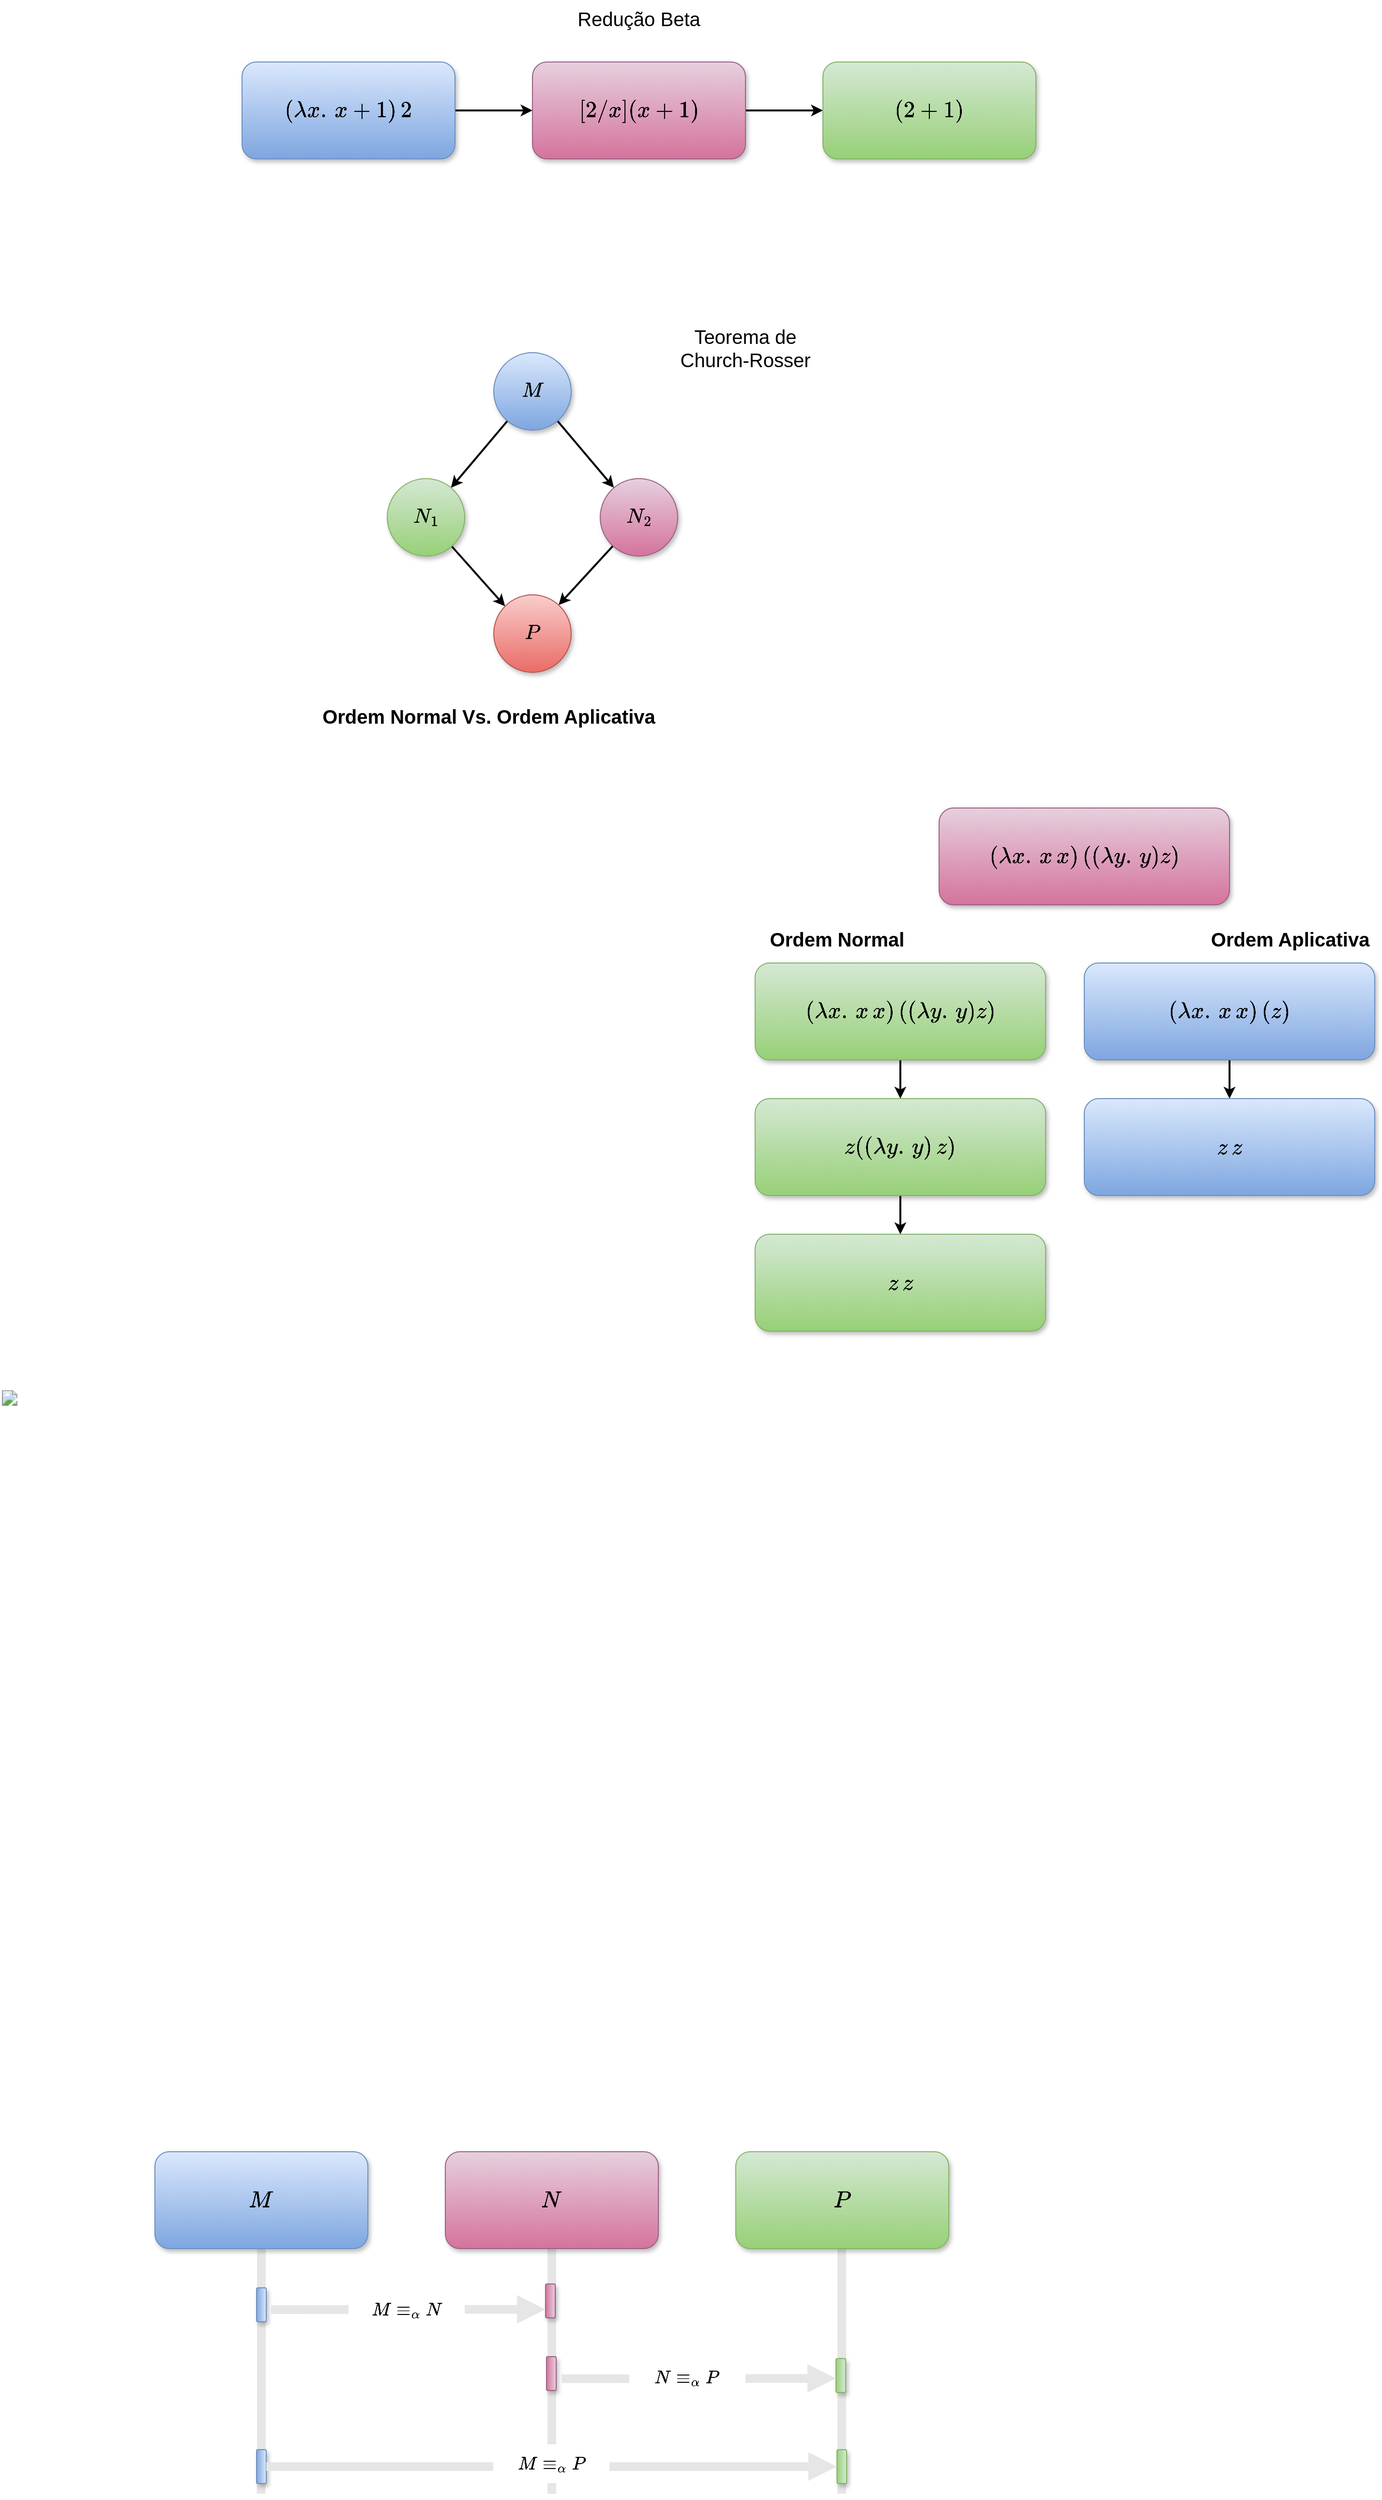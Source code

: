 <mxfile version="20.7.4" type="device"><diagram id="qgiNqNdzXcfMqAi6pYOr" name="Página-1"><mxGraphModel dx="1652" dy="1005" grid="1" gridSize="10" guides="1" tooltips="1" connect="1" arrows="1" fold="1" page="1" pageScale="1" pageWidth="4681" pageHeight="3300" math="1" shadow="0"><root><mxCell id="0"/><mxCell id="1" parent="0"/><mxCell id="WUv4wEgesSpQ-Bh_16tJ-5" style="rounded=0;orthogonalLoop=1;jettySize=auto;html=1;strokeWidth=2;" parent="1" source="WUv4wEgesSpQ-Bh_16tJ-1" target="WUv4wEgesSpQ-Bh_16tJ-3" edge="1"><mxGeometry relative="1" as="geometry"/></mxCell><mxCell id="WUv4wEgesSpQ-Bh_16tJ-6" style="edgeStyle=none;rounded=0;orthogonalLoop=1;jettySize=auto;html=1;strokeWidth=2;" parent="1" source="WUv4wEgesSpQ-Bh_16tJ-1" target="WUv4wEgesSpQ-Bh_16tJ-2" edge="1"><mxGeometry relative="1" as="geometry"/></mxCell><mxCell id="WUv4wEgesSpQ-Bh_16tJ-1" value="$$M$$" style="ellipse;whiteSpace=wrap;html=1;aspect=fixed;fontSize=18;shadow=1;fillColor=#dae8fc;gradientColor=#7ea6e0;strokeColor=#6c8ebf;" parent="1" vertex="1"><mxGeometry x="550" y="430" width="80" height="80" as="geometry"/></mxCell><mxCell id="WUv4wEgesSpQ-Bh_16tJ-7" style="edgeStyle=none;rounded=0;orthogonalLoop=1;jettySize=auto;html=1;entryX=0;entryY=0;entryDx=0;entryDy=0;strokeWidth=2;" parent="1" source="WUv4wEgesSpQ-Bh_16tJ-2" target="WUv4wEgesSpQ-Bh_16tJ-4" edge="1"><mxGeometry relative="1" as="geometry"/></mxCell><mxCell id="WUv4wEgesSpQ-Bh_16tJ-2" value="$$N_1$$" style="ellipse;whiteSpace=wrap;html=1;aspect=fixed;fontSize=18;shadow=1;fillColor=#d5e8d4;gradientColor=#97d077;strokeColor=#82b366;" parent="1" vertex="1"><mxGeometry x="440" y="560" width="80" height="80" as="geometry"/></mxCell><mxCell id="WUv4wEgesSpQ-Bh_16tJ-8" style="edgeStyle=none;rounded=0;orthogonalLoop=1;jettySize=auto;html=1;strokeWidth=2;" parent="1" source="WUv4wEgesSpQ-Bh_16tJ-3" target="WUv4wEgesSpQ-Bh_16tJ-4" edge="1"><mxGeometry relative="1" as="geometry"/></mxCell><mxCell id="WUv4wEgesSpQ-Bh_16tJ-3" value="$$N_2$$" style="ellipse;whiteSpace=wrap;html=1;aspect=fixed;fontSize=18;shadow=1;fillColor=#e6d0de;gradientColor=#d5739d;strokeColor=#996185;" parent="1" vertex="1"><mxGeometry x="660" y="560" width="80" height="80" as="geometry"/></mxCell><mxCell id="WUv4wEgesSpQ-Bh_16tJ-4" value="$$P$$" style="ellipse;whiteSpace=wrap;html=1;aspect=fixed;fontSize=18;shadow=1;fillColor=#f8cecc;gradientColor=#ea6b66;strokeColor=#b85450;" parent="1" vertex="1"><mxGeometry x="550" y="680" width="80" height="80" as="geometry"/></mxCell><mxCell id="WUv4wEgesSpQ-Bh_16tJ-12" style="edgeStyle=none;rounded=0;orthogonalLoop=1;jettySize=auto;html=1;strokeWidth=2;fontSize=20;" parent="1" source="WUv4wEgesSpQ-Bh_16tJ-9" target="WUv4wEgesSpQ-Bh_16tJ-10" edge="1"><mxGeometry relative="1" as="geometry"/></mxCell><mxCell id="WUv4wEgesSpQ-Bh_16tJ-9" value="$$(\lambda x. \, x+1)\,2$$" style="rounded=1;whiteSpace=wrap;html=1;shadow=1;fontSize=20;fillColor=#dae8fc;gradientColor=#7ea6e0;strokeColor=#6c8ebf;" parent="1" vertex="1"><mxGeometry x="290" y="130" width="220" height="100" as="geometry"/></mxCell><mxCell id="WUv4wEgesSpQ-Bh_16tJ-13" style="edgeStyle=none;rounded=0;orthogonalLoop=1;jettySize=auto;html=1;strokeWidth=2;fontSize=20;" parent="1" source="WUv4wEgesSpQ-Bh_16tJ-10" target="WUv4wEgesSpQ-Bh_16tJ-11" edge="1"><mxGeometry relative="1" as="geometry"/></mxCell><mxCell id="WUv4wEgesSpQ-Bh_16tJ-10" value="$$[2/x](x+1)$$" style="rounded=1;whiteSpace=wrap;html=1;shadow=1;fontSize=20;fillColor=#e6d0de;gradientColor=#d5739d;strokeColor=#996185;" parent="1" vertex="1"><mxGeometry x="590" y="130" width="220" height="100" as="geometry"/></mxCell><mxCell id="WUv4wEgesSpQ-Bh_16tJ-11" value="$$(2+1)$$" style="rounded=1;whiteSpace=wrap;html=1;shadow=1;fontSize=20;fillColor=#d5e8d4;gradientColor=#97d077;strokeColor=#82b366;" parent="1" vertex="1"><mxGeometry x="890" y="130" width="220" height="100" as="geometry"/></mxCell><mxCell id="WUv4wEgesSpQ-Bh_16tJ-14" value="Redução Beta" style="text;html=1;strokeColor=none;fillColor=none;align=center;verticalAlign=middle;whiteSpace=wrap;rounded=0;shadow=1;fontSize=20;" parent="1" vertex="1"><mxGeometry x="620" y="70" width="160" height="30" as="geometry"/></mxCell><mxCell id="WUv4wEgesSpQ-Bh_16tJ-15" value="Teorema de Church-Rosser" style="text;html=1;strokeColor=none;fillColor=none;align=center;verticalAlign=middle;whiteSpace=wrap;rounded=0;shadow=1;fontSize=20;" parent="1" vertex="1"><mxGeometry x="730" y="410" width="160" height="30" as="geometry"/></mxCell><mxCell id="WUv4wEgesSpQ-Bh_16tJ-16" value="Ordem Normal Vs. Ordem Aplicativa" style="text;html=1;strokeColor=none;fillColor=none;align=center;verticalAlign=middle;whiteSpace=wrap;rounded=0;shadow=1;fontSize=20;fontStyle=1" parent="1" vertex="1"><mxGeometry x="250" y="790" width="590" height="30" as="geometry"/></mxCell><mxCell id="WUv4wEgesSpQ-Bh_16tJ-18" value="$$(\lambda x.\, x \, x)\, ((\lambda y. \, y) z)$$" style="rounded=1;whiteSpace=wrap;html=1;shadow=1;fontSize=20;fillColor=#e6d0de;gradientColor=#d5739d;strokeColor=#996185;" parent="1" vertex="1"><mxGeometry x="1010" y="900" width="300" height="100" as="geometry"/></mxCell><mxCell id="WUv4wEgesSpQ-Bh_16tJ-22" style="edgeStyle=none;rounded=0;orthogonalLoop=1;jettySize=auto;html=1;entryX=0.5;entryY=0;entryDx=0;entryDy=0;strokeWidth=2;fontSize=20;" parent="1" source="WUv4wEgesSpQ-Bh_16tJ-19" target="WUv4wEgesSpQ-Bh_16tJ-20" edge="1"><mxGeometry relative="1" as="geometry"/></mxCell><mxCell id="WUv4wEgesSpQ-Bh_16tJ-19" value="$$(\lambda x.\, x \, x)\, ((\lambda y. \, y) z)$$" style="rounded=1;whiteSpace=wrap;html=1;shadow=1;fontSize=20;fillColor=#d5e8d4;gradientColor=#97d077;strokeColor=#82b366;" parent="1" vertex="1"><mxGeometry x="820" y="1060" width="300" height="100" as="geometry"/></mxCell><mxCell id="WUv4wEgesSpQ-Bh_16tJ-23" style="edgeStyle=none;rounded=0;orthogonalLoop=1;jettySize=auto;html=1;entryX=0.5;entryY=0;entryDx=0;entryDy=0;strokeWidth=2;fontSize=20;" parent="1" source="WUv4wEgesSpQ-Bh_16tJ-20" target="WUv4wEgesSpQ-Bh_16tJ-21" edge="1"><mxGeometry relative="1" as="geometry"/></mxCell><mxCell id="WUv4wEgesSpQ-Bh_16tJ-20" value="$$z((\lambda y. \, y)\, z)$$" style="rounded=1;whiteSpace=wrap;html=1;shadow=1;fontSize=20;fillColor=#d5e8d4;gradientColor=#97d077;strokeColor=#82b366;" parent="1" vertex="1"><mxGeometry x="820" y="1200" width="300" height="100" as="geometry"/></mxCell><mxCell id="WUv4wEgesSpQ-Bh_16tJ-21" value="$$z\, z$$" style="rounded=1;whiteSpace=wrap;html=1;shadow=1;fontSize=20;fillColor=#d5e8d4;gradientColor=#97d077;strokeColor=#82b366;" parent="1" vertex="1"><mxGeometry x="820" y="1340" width="300" height="100" as="geometry"/></mxCell><mxCell id="WUv4wEgesSpQ-Bh_16tJ-24" style="edgeStyle=none;rounded=0;orthogonalLoop=1;jettySize=auto;html=1;entryX=0.5;entryY=0;entryDx=0;entryDy=0;strokeWidth=2;fontSize=20;fillColor=#dae8fc;gradientColor=#7ea6e0;strokeColor=#030405;" parent="1" source="WUv4wEgesSpQ-Bh_16tJ-25" target="WUv4wEgesSpQ-Bh_16tJ-26" edge="1"><mxGeometry relative="1" as="geometry"/></mxCell><mxCell id="WUv4wEgesSpQ-Bh_16tJ-25" value="$$(\lambda x.\, x \, x)\, (z)$$" style="rounded=1;whiteSpace=wrap;html=1;shadow=1;fontSize=20;fillColor=#dae8fc;gradientColor=#7ea6e0;strokeColor=#6c8ebf;" parent="1" vertex="1"><mxGeometry x="1160" y="1060" width="300" height="100" as="geometry"/></mxCell><mxCell id="WUv4wEgesSpQ-Bh_16tJ-26" value="$$z \, z$$" style="rounded=1;whiteSpace=wrap;html=1;shadow=1;fontSize=20;fillColor=#dae8fc;gradientColor=#7ea6e0;strokeColor=#6c8ebf;" parent="1" vertex="1"><mxGeometry x="1160" y="1200" width="300" height="100" as="geometry"/></mxCell><mxCell id="WUv4wEgesSpQ-Bh_16tJ-27" value="Ordem Normal&amp;nbsp; &amp;nbsp; &amp;nbsp; &amp;nbsp; &amp;nbsp; &amp;nbsp; &amp;nbsp; &amp;nbsp; &amp;nbsp; &amp;nbsp; &amp;nbsp; &amp;nbsp; &amp;nbsp; &amp;nbsp; &amp;nbsp; &amp;nbsp; &amp;nbsp; &amp;nbsp; &amp;nbsp; &amp;nbsp; &amp;nbsp; &amp;nbsp; &amp;nbsp; &amp;nbsp; &amp;nbsp; &amp;nbsp; &amp;nbsp; &amp;nbsp; &amp;nbsp;Ordem Aplicativa" style="text;html=1;strokeColor=none;fillColor=none;align=center;verticalAlign=middle;whiteSpace=wrap;rounded=0;shadow=1;fontSize=20;fontStyle=1" parent="1" vertex="1"><mxGeometry x="830" y="1020" width="630" height="30" as="geometry"/></mxCell><mxCell id="y30F5nTBd7sblWTSjkQC-2" value="&lt;span data-whi-clipboard=&quot;{:objects [{:deleted nil, :workspace-id #uuid &amp;quot;e6118b73-4652-4680-ac1e-b0a2a55b46c0&amp;quot;, :owned? true, :item-id #uuid &amp;quot;79715926-cc3c-4239-9769-360f66457bc6&amp;quot;, :created #inst &amp;quot;2024-10-21T01:47:36.062-00:00&amp;quot;, :stag 1, :item-type :object, :parent-id #uuid &amp;quot;50a41fed-fd1c-4ef1-baef-6a00907d129f&amp;quot;, :access :readwrite, :data {:text-rect {:x -263, :y -150, :width 14, :height 24}, :v 53, :content {#uuid &amp;quot;6a0c322c-70ac-499c-9e41-40d514aa2ab7&amp;quot; {:tag :p, :idx &amp;quot;12&amp;quot;, :content [&amp;quot;M&amp;quot;]}}, :object-type :sd-actor, :stem-height 326, :shadow-gfx [:rect {:x -352, :y -163, :width 192, :height 50, :rx 8, :ry 8, :fill &amp;quot;#FFFFFF&amp;quot;, :filter &amp;quot;url(#fill-shadow)&amp;quot;}], :style {:deco :fill, :color :dark-purple}, :hitboxes nil, :gfx [:g [:g [:line {:x1 -256, :y1 -113, :x2 -256, :y2 162, :stroke &amp;quot;#C3CFD9&amp;quot;, :stroke-linecap :round, :stroke-width 4}] [:g {:fill &amp;quot;#730FC3&amp;quot;} ([:rect {:x -259, :y -65, :width 6, :height 24, :rx 1, :ry 1}] [:rect {:x -259, :y 79, :width 6, :height 24, :rx 1, :ry 1}]) [:rect {:x -352, :y -163, :width 192, :height 50, :rx 8, :ry 8, :fill &amp;quot;#730FC3&amp;quot;}]] nil] [:g.content [:g [:g [:g [:g nil [:g nil] [:text {:fill &amp;quot;#FFFFFF&amp;quot;, :hover-props {}} [:tspan {:x -262.795, :y -131.5, :font-family &amp;quot;DIN Next, system-ui, sans-serif&amp;quot;, :font-size 18, :font-style :normal, :font-weight :normal} &amp;quot;M&amp;quot;]]]]]]]], :order [6796152], :rect {:x -352, :y -163, :width 192, :height 50}, :ref-item-deps nil}} {:deleted nil, :workspace-id #uuid &amp;quot;e6118b73-4652-4680-ac1e-b0a2a55b46c0&amp;quot;, :owned? true, :item-id #uuid &amp;quot;e8da7916-946b-4cab-92d2-95e042471bc6&amp;quot;, :created #inst &amp;quot;2024-10-21T01:47:36.075-00:00&amp;quot;, :stag 2, :item-type :object, :parent-id #uuid &amp;quot;50a41fed-fd1c-4ef1-baef-6a00907d129f&amp;quot;, :access :readwrite, :data {:text-rect {:x -6, :y -150, :width 12, :height 24}, :v 53, :content {#uuid &amp;quot;eff7275d-1466-4590-af89-e67484618178&amp;quot; {:tag :p, :idx &amp;quot;12&amp;quot;, :content [&amp;quot;N&amp;quot;]}}, :object-type :sd-actor, :stem-height 326, :shadow-gfx [:rect {:x -96, :y -163, :width 192, :height 50, :rx 8, :ry 8, :fill &amp;quot;#FFFFFF&amp;quot;, :filter &amp;quot;url(#fill-shadow)&amp;quot;}], :style {:deco :fill, :color :blue}, :hitboxes nil, :gfx [:g [:g [:line {:x1 0, :y1 -113, :x2 0, :y2 162, :stroke &amp;quot;#C3CFD9&amp;quot;, :stroke-linecap :round, :stroke-width 4}] [:g {:fill &amp;quot;#2C88D9&amp;quot;} ([:rect {:x -3, :y -65, :width 6, :height 24, :rx 1, :ry 1}] [:rect {:x -3, :y 7, :width 6, :height 24, :rx 1, :ry 1}]) [:rect {:x -96, :y -163, :width 192, :height 50, :rx 8, :ry 8, :fill &amp;quot;#2C88D9&amp;quot;}]] nil] [:g.content [:g [:g [:g [:g nil [:g nil] [:text {:fill &amp;quot;#FFFFFF&amp;quot;, :hover-props {}} [:tspan {:x -5.886, :y -131.5, :font-family &amp;quot;DIN Next, system-ui, sans-serif&amp;quot;, :font-size 18, :font-style :normal, :font-weight :normal} &amp;quot;N&amp;quot;]]]]]]]], :order [6796153], :rect {:x -96, :y -163, :width 192, :height 50}, :ref-item-deps nil}} {:deleted nil, :workspace-id #uuid &amp;quot;e6118b73-4652-4680-ac1e-b0a2a55b46c0&amp;quot;, :owned? true, :item-id #uuid &amp;quot;3ebcb6e4-727c-42e2-9eee-69fb4b3e7ee8&amp;quot;, :created #inst &amp;quot;2024-10-21T01:47:36.081-00:00&amp;quot;, :stag 3, :item-type :object, :parent-id #uuid &amp;quot;50a41fed-fd1c-4ef1-baef-6a00907d129f&amp;quot;, :access :readwrite, :data {:text-rect {:x 250.5, :y -150, :width 11, :height 24}, :v 53, :content {#uuid &amp;quot;c74922b7-6aa4-4f72-9486-35da7b867d4d&amp;quot; {:tag :p, :idx &amp;quot;12&amp;quot;, :content [&amp;quot;P&amp;quot;]}}, :object-type :sd-actor, :stem-height 326, :shadow-gfx [:rect {:x 160, :y -163, :width 192, :height 50, :rx 8, :ry 8, :fill &amp;quot;#FFFFFF&amp;quot;, :filter &amp;quot;url(#fill-shadow)&amp;quot;}], :style {:deco :fill, :color :green}, :hitboxes nil, :gfx [:g [:g [:line {:x1 256, :y1 -113, :x2 256, :y2 162, :stroke &amp;quot;#C3CFD9&amp;quot;, :stroke-linecap :round, :stroke-width 4}] [:g {:fill &amp;quot;#1AAE9F&amp;quot;} ([:rect {:x 253, :y 7, :width 6, :height 24, :rx 1, :ry 1}] [:rect {:x 253, :y 79, :width 6, :height 24, :rx 1, :ry 1}]) [:rect {:x 160, :y -163, :width 192, :height 50, :rx 8, :ry 8, :fill &amp;quot;#1AAE9F&amp;quot;}]] nil] [:g.content [:g [:g [:g [:g nil [:g nil] [:text {:fill &amp;quot;#FFFFFF&amp;quot;, :hover-props {}} [:tspan {:x 250.672, :y -131.5, :font-family &amp;quot;DIN Next, system-ui, sans-serif&amp;quot;, :font-size 18, :font-style :normal, :font-weight :normal} &amp;quot;P&amp;quot;]]]]]]]], :order [6796154], :rect {:x 160, :y -163, :width 192, :height 50}, :ref-item-deps nil}} {:deleted nil, :workspace-id #uuid &amp;quot;e6118b73-4652-4680-ac1e-b0a2a55b46c0&amp;quot;, :owned? true, :item-id #uuid &amp;quot;bd338278-6455-4d4f-bde3-7f8fea46c1f8&amp;quot;, :created #inst &amp;quot;2024-10-21T01:47:36.088-00:00&amp;quot;, :stag 4, :item-type :object, :parent-id #uuid &amp;quot;50a41fed-fd1c-4ef1-baef-6a00907d129f&amp;quot;, :access :readwrite, :data {:text-anchor {:x 0, :y 91}, :path #paper &amp;quot;[\&amp;quot;CompoundPath\&amp;quot;,{\&amp;quot;applyMatrix\&amp;quot;:true,\&amp;quot;children\&amp;quot;:[[\&amp;quot;Path\&amp;quot;,{\&amp;quot;applyMatrix\&amp;quot;:true,\&amp;quot;segments\&amp;quot;:[[-248,91],[-45.5,91]]}],[\&amp;quot;Path\&amp;quot;,{\&amp;quot;applyMatrix\&amp;quot;:true,\&amp;quot;segments\&amp;quot;:[[-248,91],[-247,91]]}],[\&amp;quot;Path\&amp;quot;,{\&amp;quot;applyMatrix\&amp;quot;:true,\&amp;quot;segments\&amp;quot;:[[-247,91],[-45.5,91]]}],[\&amp;quot;Path\&amp;quot;,{\&amp;quot;applyMatrix\&amp;quot;:true,\&amp;quot;segments\&amp;quot;:[[45.5,91],[248,91]]}]]}]&amp;quot;, :text-rect {:x -33.5, :y 79, :width 67, :height 24}, :to-id #uuid &amp;quot;3ebcb6e4-727c-42e2-9eee-69fb4b3e7ee8&amp;quot;, :from-id #uuid &amp;quot;79715926-cc3c-4239-9769-360f66457bc6&amp;quot;, :v 53, :from-object-type :sd-actor, :to-rel {:rx 0.5, :dy 254, :a :x, :locked? true}, :content {#uuid &amp;quot;5173e64f-bbcd-464a-9ce3-0e45bd3c97c3&amp;quot; {:tag :p, :idx &amp;quot;12&amp;quot;, :content [&amp;quot;M ≡_α P&amp;quot;]}}, :from-rel {:rx 0.5, :dy 254, :a :x, :locked? true}, :object-type :connector, :points [], :shadow-gfx [:rect {:x -45.5, :y 71, :width 91, :height 40, :rx 3, :ry 3, :fill &amp;quot;#FFFFFF&amp;quot;, :filter &amp;quot;url(#white-fill-shadow)&amp;quot;}], :to-object-type :sd-actor, :to-endpoint :arrow, :style {:color :light-gray, :bg-deco :white}, :hitboxes nil, :to-pos {:x 248, :y 91}, :gfx [:g {} nil [:path {:d &amp;quot;M-247,91h201.5M45.5,91h198.5&amp;quot;, :fill :none, :clip-path nil, :stroke &amp;quot;#C3CFD9&amp;quot;, :stroke-linecap :round, :stroke-linejoin :round, :stroke-width 4}] nil [:polygon {:points &amp;quot;240.908,85.459 248,91 240.908,96.541&amp;quot;, :fill &amp;quot;#C3CFD9&amp;quot;, :stroke &amp;quot;#C3CFD9&amp;quot;, :stroke-width 2, :clip-path nil, :stroke-linecap :round, :stroke-linejoin :round}] [:rect {:x -45.5, :y 71, :width 91, :height 40, :rx 3, :ry 3, :fill &amp;quot;#FFFFFF&amp;quot;}] [:g.content [:g [:g [:g [:g nil [:g nil] [:text {:fill &amp;quot;#293845&amp;quot;, :hover-props {}} [:tspan {:x -33.405, :y 97.5, :font-family &amp;quot;DIN Next, system-ui, sans-serif&amp;quot;, :font-size 18, :font-style :normal, :font-weight :normal} &amp;quot;M ≡_α P&amp;quot;]]]]]]]], :baseline-path #paper &amp;quot;[\&amp;quot;Path\&amp;quot;,{\&amp;quot;applyMatrix\&amp;quot;:true,\&amp;quot;segments\&amp;quot;:[[-256,91],[256,91]]}]&amp;quot;, :order [6796155], :from-pos {:x -248, :y 91}, :connector-type :elbow, :cont-path #paper &amp;quot;[\&amp;quot;Path\&amp;quot;,{\&amp;quot;applyMatrix\&amp;quot;:true,\&amp;quot;segments\&amp;quot;:[[-248,91],[248,91]]}]&amp;quot;, :rect {:x -252, :y 75, :width 504, :height 32}, :edges [{:y 91, :offset 512}], :ref-item-deps nil}} {:deleted nil, :workspace-id #uuid &amp;quot;e6118b73-4652-4680-ac1e-b0a2a55b46c0&amp;quot;, :owned? true, :item-id #uuid &amp;quot;88ac1439-1c8d-4fe2-849e-b24d84f8ed52&amp;quot;, :created #inst &amp;quot;2024-10-21T01:47:36.098-00:00&amp;quot;, :stag 5, :item-type :object, :parent-id #uuid &amp;quot;50a41fed-fd1c-4ef1-baef-6a00907d129f&amp;quot;, :access :readwrite, :data {:text-anchor {:x 128, :y 19}, :path #paper &amp;quot;[\&amp;quot;CompoundPath\&amp;quot;,{\&amp;quot;applyMatrix\&amp;quot;:true,\&amp;quot;children\&amp;quot;:[[\&amp;quot;Path\&amp;quot;,{\&amp;quot;applyMatrix\&amp;quot;:true,\&amp;quot;segments\&amp;quot;:[[8,19],[83.5,19]]}],[\&amp;quot;Path\&amp;quot;,{\&amp;quot;applyMatrix\&amp;quot;:true,\&amp;quot;segments\&amp;quot;:[[8,19],[9,19]]}],[\&amp;quot;Path\&amp;quot;,{\&amp;quot;applyMatrix\&amp;quot;:true,\&amp;quot;segments\&amp;quot;:[[9,19],[83.5,19]]}],[\&amp;quot;Path\&amp;quot;,{\&amp;quot;applyMatrix\&amp;quot;:true,\&amp;quot;segments\&amp;quot;:[[172.5,19],[248,19]]}]]}]&amp;quot;, :text-rect {:x 95.5, :y 7, :width 65, :height 24}, :to-id #uuid &amp;quot;3ebcb6e4-727c-42e2-9eee-69fb4b3e7ee8&amp;quot;, :from-id #uuid &amp;quot;e8da7916-946b-4cab-92d2-95e042471bc6&amp;quot;, :v 53, :from-object-type :sd-actor, :to-rel {:rx 0.5, :dy 182, :a :x, :locked? true}, :content {#uuid &amp;quot;8c1ca7a8-0390-434a-931a-c7f0ff1c73e3&amp;quot; {:tag :p, :idx &amp;quot;12&amp;quot;, :content [&amp;quot;N ≡_α P&amp;quot;]}}, :from-rel {:rx 0.5, :dy 182, :a :x, :locked? true}, :object-type :connector, :points [], :shadow-gfx [:rect {:x 83.5, :y -1, :width 89, :height 40, :rx 3, :ry 3, :fill &amp;quot;#FFFFFF&amp;quot;, :filter &amp;quot;url(#white-fill-shadow)&amp;quot;}], :to-object-type :sd-actor, :to-endpoint :arrow, :style {:color :light-gray, :bg-deco :white}, :hitboxes nil, :to-pos {:x 248, :y 19}, :gfx [:g {} nil [:path {:d &amp;quot;M9,19h74.5M172.5,19h71.5&amp;quot;, :fill :none, :clip-path nil, :stroke &amp;quot;#C3CFD9&amp;quot;, :stroke-linecap :round, :stroke-linejoin :round, :stroke-width 4}] nil [:polygon {:points &amp;quot;240.908,13.459 248,19 240.908,24.541&amp;quot;, :fill &amp;quot;#C3CFD9&amp;quot;, :stroke &amp;quot;#C3CFD9&amp;quot;, :stroke-width 2, :clip-path nil, :stroke-linecap :round, :stroke-linejoin :round}] [:rect {:x 83.5, :y -1, :width 89, :height 40, :rx 3, :ry 3, :fill &amp;quot;#FFFFFF&amp;quot;}] [:g.content [:g [:g [:g [:g nil [:g nil] [:text {:fill &amp;quot;#293845&amp;quot;, :hover-props {}} [:tspan {:x 95.504, :y 25.5, :font-family &amp;quot;DIN Next, system-ui, sans-serif&amp;quot;, :font-size 18, :font-style :normal, :font-weight :normal} &amp;quot;N ≡_α P&amp;quot;]]]]]]]], :baseline-path #paper &amp;quot;[\&amp;quot;Path\&amp;quot;,{\&amp;quot;applyMatrix\&amp;quot;:true,\&amp;quot;segments\&amp;quot;:[[0,19],[256,19]]}]&amp;quot;, :order [6796156], :from-pos {:x 8, :y 19}, :connector-type :elbow, :cont-path #paper &amp;quot;[\&amp;quot;Path\&amp;quot;,{\&amp;quot;applyMatrix\&amp;quot;:true,\&amp;quot;segments\&amp;quot;:[[8,19],[248,19]]}]&amp;quot;, :rect {:x 4, :y 3, :width 248, :height 32}, :edges [{:y 19, :offset 256}], :ref-item-deps nil}} {:deleted nil, :workspace-id #uuid &amp;quot;e6118b73-4652-4680-ac1e-b0a2a55b46c0&amp;quot;, :owned? true, :item-id #uuid &amp;quot;9fe30774-c337-4335-a919-507f9278ba75&amp;quot;, :created #inst &amp;quot;2024-10-21T01:47:36.108-00:00&amp;quot;, :stag 6, :item-type :object, :parent-id #uuid &amp;quot;50a41fed-fd1c-4ef1-baef-6a00907d129f&amp;quot;, :access :readwrite, :data {:text-anchor {:x -128, :y -53}, :path #paper &amp;quot;[\&amp;quot;CompoundPath\&amp;quot;,{\&amp;quot;applyMatrix\&amp;quot;:true,\&amp;quot;children\&amp;quot;:[[\&amp;quot;Path\&amp;quot;,{\&amp;quot;applyMatrix\&amp;quot;:true,\&amp;quot;segments\&amp;quot;:[[-248,-53],[-174,-53]]}],[\&amp;quot;Path\&amp;quot;,{\&amp;quot;applyMatrix\&amp;quot;:true,\&amp;quot;segments\&amp;quot;:[[-248,-53],[-247,-53]]}],[\&amp;quot;Path\&amp;quot;,{\&amp;quot;applyMatrix\&amp;quot;:true,\&amp;quot;segments\&amp;quot;:[[-247,-53],[-174,-53]]}],[\&amp;quot;Path\&amp;quot;,{\&amp;quot;applyMatrix\&amp;quot;:true,\&amp;quot;segments\&amp;quot;:[[-82,-53],[-8,-53]]}]]}]&amp;quot;, :text-rect {:x -162, :y -65, :width 68, :height 24}, :to-id #uuid &amp;quot;e8da7916-946b-4cab-92d2-95e042471bc6&amp;quot;, :from-id #uuid &amp;quot;79715926-cc3c-4239-9769-360f66457bc6&amp;quot;, :v 53, :from-object-type :sd-actor, :to-rel {:rx 0.5, :dy 110, :a :x, :locked? true}, :content {#uuid &amp;quot;526b44a9-9a98-42fa-b2e4-39b857cd030c&amp;quot; {:tag :p, :idx &amp;quot;12&amp;quot;, :content [&amp;quot;M ≡_α N&amp;quot;]}}, :from-rel {:rx 0.5, :dy 110, :a :x, :locked? true}, :object-type :connector, :points [], :shadow-gfx [:rect {:x -174, :y -73, :width 92, :height 40, :rx 3, :ry 3, :fill &amp;quot;#FFFFFF&amp;quot;, :filter &amp;quot;url(#white-fill-shadow)&amp;quot;}], :to-object-type :sd-actor, :to-endpoint :arrow, :style {:color :light-gray, :bg-deco :white}, :hitboxes nil, :to-pos {:x -8, :y -53}, :gfx [:g {} nil [:path {:d &amp;quot;M-247,-53h73M-82,-53h70&amp;quot;, :fill :none, :clip-path nil, :stroke &amp;quot;#C3CFD9&amp;quot;, :stroke-linecap :round, :stroke-linejoin :round, :stroke-width 4}] nil [:polygon {:points &amp;quot;-15.092,-58.541 -8,-53 -15.092,-47.459&amp;quot;, :fill &amp;quot;#C3CFD9&amp;quot;, :stroke &amp;quot;#C3CFD9&amp;quot;, :stroke-width 2, :clip-path nil, :stroke-linecap :round, :stroke-linejoin :round}] [:rect {:x -174, :y -73, :width 92, :height 40, :rx 3, :ry 3, :fill &amp;quot;#FFFFFF&amp;quot;}] [:g.content [:g [:g [:g [:g nil [:g nil] [:text {:fill &amp;quot;#293845&amp;quot;, :hover-props {}} [:tspan {:x -161.963, :y -46.5, :font-family &amp;quot;DIN Next, system-ui, sans-serif&amp;quot;, :font-size 18, :font-style :normal, :font-weight :normal} &amp;quot;M ≡_α N&amp;quot;]]]]]]]], :baseline-path #paper &amp;quot;[\&amp;quot;Path\&amp;quot;,{\&amp;quot;applyMatrix\&amp;quot;:true,\&amp;quot;segments\&amp;quot;:[[-256,-53],[0,-53]]}]&amp;quot;, :order [6796157], :from-pos {:x -248, :y -53}, :connector-type :elbow, :cont-path #paper &amp;quot;[\&amp;quot;Path\&amp;quot;,{\&amp;quot;applyMatrix\&amp;quot;:true,\&amp;quot;segments\&amp;quot;:[[-248,-53],[-8,-53]]}]&amp;quot;, :rect {:x -253, :y -69, :width 249, :height 32}, :edges [{:y -53, :offset 256}], :ref-item-deps nil}}], :items (), :copy-id #uuid &amp;quot;5552943e-dadb-4fbc-833f-8744f7644c57&amp;quot;}&quot;&gt;&lt;/span&gt;&#10;&lt;img src=&quot;https://imgr.whimsical.com/object/bdVXmdWyG1RF2FSBfJXsS&quot;&gt;" style="text;whiteSpace=wrap;html=1;" vertex="1" parent="1"><mxGeometry x="40" y="1480" width="60" height="80" as="geometry"/></mxCell><mxCell id="y30F5nTBd7sblWTSjkQC-6" value="" style="endArrow=none;html=1;rounded=0;entryX=0.5;entryY=1;entryDx=0;entryDy=0;strokeColor=#E6E6E6;strokeWidth=9;startArrow=none;" edge="1" parent="1" source="y30F5nTBd7sblWTSjkQC-9" target="y30F5nTBd7sblWTSjkQC-3"><mxGeometry width="50" height="50" relative="1" as="geometry"><mxPoint x="310" y="2640" as="sourcePoint"/><mxPoint x="740" y="2400" as="targetPoint"/></mxGeometry></mxCell><mxCell id="y30F5nTBd7sblWTSjkQC-7" value="" style="endArrow=none;html=1;rounded=0;entryX=0.5;entryY=1;entryDx=0;entryDy=0;strokeColor=#E6E6E6;strokeWidth=9;" edge="1" parent="1" target="y30F5nTBd7sblWTSjkQC-4"><mxGeometry width="50" height="50" relative="1" as="geometry"><mxPoint x="610" y="2640" as="sourcePoint"/><mxPoint x="609.5" y="2370" as="targetPoint"/></mxGeometry></mxCell><mxCell id="y30F5nTBd7sblWTSjkQC-8" value="" style="endArrow=none;html=1;rounded=0;entryX=0.5;entryY=1;entryDx=0;entryDy=0;strokeColor=#E6E6E6;strokeWidth=9;" edge="1" parent="1"><mxGeometry width="50" height="50" relative="1" as="geometry"><mxPoint x="909.5" y="2640" as="sourcePoint"/><mxPoint x="909.5" y="2360" as="targetPoint"/></mxGeometry></mxCell><mxCell id="y30F5nTBd7sblWTSjkQC-10" value="" style="rounded=1;whiteSpace=wrap;html=1;fillColor=#dae8fc;gradientColor=#7ea6e0;strokeColor=#6c8ebf;rotation=90;shadow=1;" vertex="1" parent="1"><mxGeometry x="292.5" y="2440" width="35" height="10" as="geometry"/></mxCell><mxCell id="y30F5nTBd7sblWTSjkQC-16" value="" style="endArrow=none;html=1;rounded=0;strokeColor=#E6E6E6;strokeWidth=9;" edge="1" parent="1"><mxGeometry width="50" height="50" relative="1" as="geometry"><mxPoint x="309.76" y="2640" as="sourcePoint"/><mxPoint x="309.76" y="2590" as="targetPoint"/></mxGeometry></mxCell><mxCell id="y30F5nTBd7sblWTSjkQC-9" value="" style="rounded=1;whiteSpace=wrap;html=1;fillColor=#dae8fc;gradientColor=#7ea6e0;strokeColor=#6c8ebf;rotation=90;shadow=1;" vertex="1" parent="1"><mxGeometry x="292.5" y="2607" width="35" height="10" as="geometry"/></mxCell><mxCell id="y30F5nTBd7sblWTSjkQC-17" value="" style="rounded=1;whiteSpace=wrap;html=1;fillColor=#e6d0de;gradientColor=#d5739d;strokeColor=#996185;rotation=90;shadow=1;" vertex="1" parent="1"><mxGeometry x="592" y="2511" width="35" height="10" as="geometry"/></mxCell><mxCell id="y30F5nTBd7sblWTSjkQC-18" value="" style="rounded=1;whiteSpace=wrap;html=1;fillColor=#e6d0de;gradientColor=#d5739d;strokeColor=#996185;rotation=90;shadow=1;" vertex="1" parent="1"><mxGeometry x="591" y="2436" width="35" height="10" as="geometry"/></mxCell><mxCell id="y30F5nTBd7sblWTSjkQC-21" value="" style="rounded=1;whiteSpace=wrap;html=1;fillColor=#d5e8d4;gradientColor=#97d077;strokeColor=#82b366;rotation=90;shadow=1;" vertex="1" parent="1"><mxGeometry x="892" y="2607" width="35" height="10" as="geometry"/></mxCell><mxCell id="y30F5nTBd7sblWTSjkQC-22" value="" style="rounded=1;whiteSpace=wrap;html=1;fillColor=#d5e8d4;gradientColor=#97d077;strokeColor=#82b366;rotation=90;shadow=1;" vertex="1" parent="1"><mxGeometry x="891" y="2513" width="35" height="10" as="geometry"/></mxCell><mxCell id="y30F5nTBd7sblWTSjkQC-23" value="" style="endArrow=block;html=1;rounded=0;entryX=0.75;entryY=1;entryDx=0;entryDy=0;strokeColor=#E6E6E6;strokeWidth=9;startArrow=none;endFill=1;" edge="1" parent="1" target="y30F5nTBd7sblWTSjkQC-18"><mxGeometry width="50" height="50" relative="1" as="geometry"><mxPoint x="320" y="2450" as="sourcePoint"/><mxPoint x="479.41" y="2410" as="targetPoint"/></mxGeometry></mxCell><mxCell id="y30F5nTBd7sblWTSjkQC-24" value="" style="endArrow=block;html=1;rounded=0;entryX=0.75;entryY=1;entryDx=0;entryDy=0;strokeColor=#E6E6E6;strokeWidth=9;startArrow=none;endFill=1;" edge="1" parent="1"><mxGeometry width="50" height="50" relative="1" as="geometry"><mxPoint x="620" y="2521.25" as="sourcePoint"/><mxPoint x="903.5" y="2521" as="targetPoint"/></mxGeometry></mxCell><mxCell id="y30F5nTBd7sblWTSjkQC-25" value="" style="endArrow=block;html=1;rounded=0;entryX=0.5;entryY=1;entryDx=0;entryDy=0;strokeColor=#E6E6E6;strokeWidth=9;startArrow=none;endFill=1;exitX=0.5;exitY=0;exitDx=0;exitDy=0;" edge="1" parent="1" source="y30F5nTBd7sblWTSjkQC-9" target="y30F5nTBd7sblWTSjkQC-21"><mxGeometry width="50" height="50" relative="1" as="geometry"><mxPoint x="630" y="2531.25" as="sourcePoint"/><mxPoint x="913.5" y="2531" as="targetPoint"/></mxGeometry></mxCell><mxCell id="y30F5nTBd7sblWTSjkQC-3" value="$$M$$" style="rounded=1;whiteSpace=wrap;html=1;shadow=1;fontSize=20;fillColor=#dae8fc;gradientColor=#7ea6e0;strokeColor=#6c8ebf;fontStyle=1" vertex="1" parent="1"><mxGeometry x="200" y="2287" width="220" height="100" as="geometry"/></mxCell><mxCell id="y30F5nTBd7sblWTSjkQC-4" value="$$N$$" style="rounded=1;whiteSpace=wrap;html=1;shadow=1;fontSize=20;fillColor=#e6d0de;gradientColor=#d5739d;strokeColor=#996185;fontStyle=1" vertex="1" parent="1"><mxGeometry x="500" y="2287" width="220" height="100" as="geometry"/></mxCell><mxCell id="y30F5nTBd7sblWTSjkQC-5" value="$$P$$" style="rounded=1;whiteSpace=wrap;html=1;shadow=1;fontSize=20;fillColor=#d5e8d4;gradientColor=#97d077;strokeColor=#82b366;fontStyle=1" vertex="1" parent="1"><mxGeometry x="800" y="2287" width="220" height="100" as="geometry"/></mxCell><mxCell id="y30F5nTBd7sblWTSjkQC-26" value="$$M \equiv_\alpha P$$" style="rounded=0;whiteSpace=wrap;html=1;fontSize=16;fontStyle=1;strokeColor=none;" vertex="1" parent="1"><mxGeometry x="549.5" y="2589" width="120" height="40" as="geometry"/></mxCell><mxCell id="y30F5nTBd7sblWTSjkQC-28" value="$$N \equiv_\alpha P$$" style="rounded=0;whiteSpace=wrap;html=1;fontSize=16;fontStyle=1;strokeColor=none;" vertex="1" parent="1"><mxGeometry x="690" y="2500" width="120" height="40" as="geometry"/></mxCell><mxCell id="y30F5nTBd7sblWTSjkQC-29" value="$$M \equiv_\alpha N$$" style="rounded=0;whiteSpace=wrap;html=1;fontSize=16;fontStyle=1;strokeColor=none;" vertex="1" parent="1"><mxGeometry x="400" y="2430" width="120" height="40" as="geometry"/></mxCell></root></mxGraphModel></diagram></mxfile>